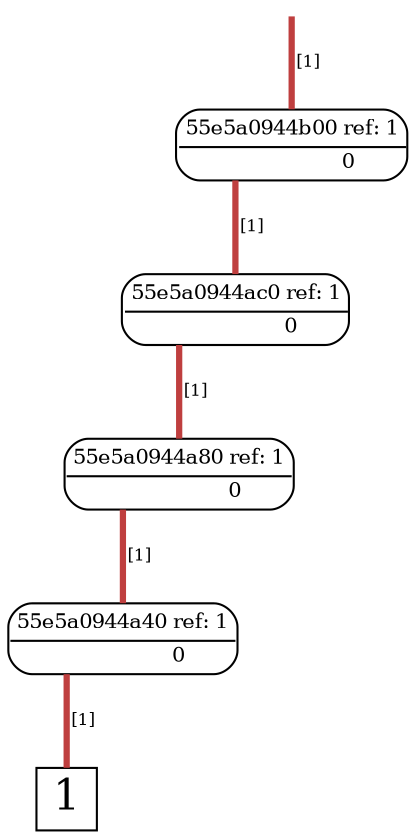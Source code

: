 digraph "DD" {graph[];node[shape=plain];edge[arrowhead=none]
root [label="",shape=point,style=invis]
t [label=<<font point-size="20">1</font>>,shape=box,tooltip="1",width=0.3,height=0.3]
root->664960[penwidth="3",tooltip="1" color="0.000 0.667 0.750",label=<<font point-size="8">&nbsp;[1]</font>>]
664960[label=<<font point-size="10"><table border="1" cellspacing="0" cellpadding="2" style="rounded"><tr><td colspan="2" border="1" sides="B">55e5a0944b00 ref: 1</td></tr><tr><td port="0" href="javascript:;" border="0" tooltip="1"><font color="white">&nbsp;0 </font></td><td port="1" href="javascript:;" border="0" tooltip="0">&nbsp;0 </td></tr></table></font>>,tooltip="55e5a0944b00"]
664960:0:s->664928[penwidth="3",tooltip="1" color="0.000 0.667 0.750",label=<<font point-size="8">&nbsp;[1]</font>>]
664928[label=<<font point-size="10"><table border="1" cellspacing="0" cellpadding="2" style="rounded"><tr><td colspan="2" border="1" sides="B">55e5a0944ac0 ref: 1</td></tr><tr><td port="0" href="javascript:;" border="0" tooltip="1"><font color="white">&nbsp;0 </font></td><td port="1" href="javascript:;" border="0" tooltip="0">&nbsp;0 </td></tr></table></font>>,tooltip="55e5a0944ac0"]
664928:0:s->664896[penwidth="3",tooltip="1" color="0.000 0.667 0.750",label=<<font point-size="8">&nbsp;[1]</font>>]
664896[label=<<font point-size="10"><table border="1" cellspacing="0" cellpadding="2" style="rounded"><tr><td colspan="2" border="1" sides="B">55e5a0944a80 ref: 1</td></tr><tr><td port="0" href="javascript:;" border="0" tooltip="1"><font color="white">&nbsp;0 </font></td><td port="1" href="javascript:;" border="0" tooltip="0">&nbsp;0 </td></tr></table></font>>,tooltip="55e5a0944a80"]
664896:0:s->664864[penwidth="3",tooltip="1" color="0.000 0.667 0.750",label=<<font point-size="8">&nbsp;[1]</font>>]
664864[label=<<font point-size="10"><table border="1" cellspacing="0" cellpadding="2" style="rounded"><tr><td colspan="2" border="1" sides="B">55e5a0944a40 ref: 1</td></tr><tr><td port="0" href="javascript:;" border="0" tooltip="1"><font color="white">&nbsp;0 </font></td><td port="1" href="javascript:;" border="0" tooltip="0">&nbsp;0 </td></tr></table></font>>,tooltip="55e5a0944a40"]
664864:0:s->t[penwidth="3",tooltip="1" color="0.000 0.667 0.750",label=<<font point-size="8">&nbsp;[1]</font>>]
}
